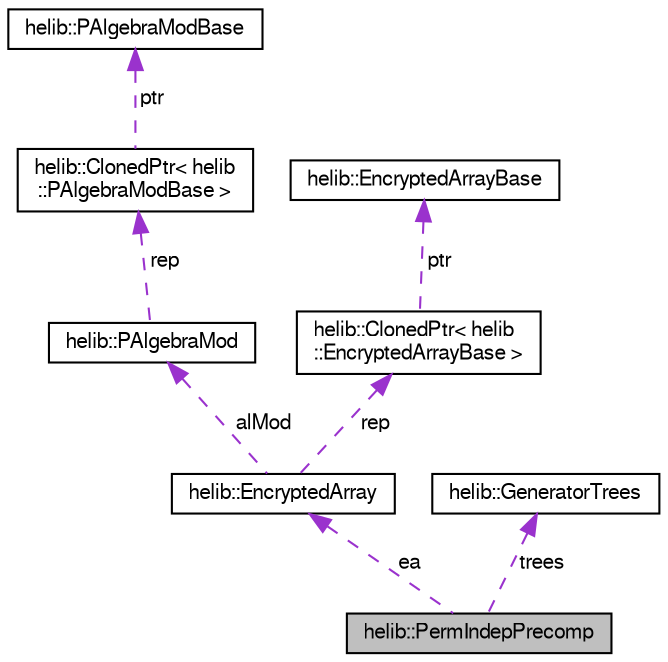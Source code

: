 digraph "helib::PermIndepPrecomp"
{
  edge [fontname="FreeSans",fontsize="10",labelfontname="FreeSans",labelfontsize="10"];
  node [fontname="FreeSans",fontsize="10",shape=record];
  Node1 [label="helib::PermIndepPrecomp",height=0.2,width=0.4,color="black", fillcolor="grey75", style="filled", fontcolor="black"];
  Node2 -> Node1 [dir="back",color="darkorchid3",fontsize="10",style="dashed",label=" ea" ];
  Node2 [label="helib::EncryptedArray",height=0.2,width=0.4,color="black", fillcolor="white", style="filled",URL="$classhelib_1_1_encrypted_array.html",tooltip="A simple wrapper for a smart pointer to an EncryptedArrayBase. This is the interface that higher-leve..."];
  Node3 -> Node2 [dir="back",color="darkorchid3",fontsize="10",style="dashed",label=" alMod" ];
  Node3 [label="helib::PAlgebraMod",height=0.2,width=0.4,color="black", fillcolor="white", style="filled",URL="$classhelib_1_1_p_algebra_mod.html",tooltip="The structure of Z[X]/(Phi_m(X), p) "];
  Node4 -> Node3 [dir="back",color="darkorchid3",fontsize="10",style="dashed",label=" rep" ];
  Node4 [label="helib::ClonedPtr\< helib\l::PAlgebraModBase \>",height=0.2,width=0.4,color="black", fillcolor="white", style="filled",URL="$classhelib_1_1_cloned_ptr.html"];
  Node5 -> Node4 [dir="back",color="darkorchid3",fontsize="10",style="dashed",label=" ptr" ];
  Node5 [label="helib::PAlgebraModBase",height=0.2,width=0.4,color="black", fillcolor="white", style="filled",URL="$classhelib_1_1_p_algebra_mod_base.html",tooltip="Virtual base class for PAlgebraMod. "];
  Node6 -> Node2 [dir="back",color="darkorchid3",fontsize="10",style="dashed",label=" rep" ];
  Node6 [label="helib::ClonedPtr\< helib\l::EncryptedArrayBase \>",height=0.2,width=0.4,color="black", fillcolor="white", style="filled",URL="$classhelib_1_1_cloned_ptr.html"];
  Node7 -> Node6 [dir="back",color="darkorchid3",fontsize="10",style="dashed",label=" ptr" ];
  Node7 [label="helib::EncryptedArrayBase",height=0.2,width=0.4,color="black", fillcolor="white", style="filled",URL="$classhelib_1_1_encrypted_array_base.html",tooltip="virtual class for data-movement operations on arrays of slots "];
  Node8 -> Node1 [dir="back",color="darkorchid3",fontsize="10",style="dashed",label=" trees" ];
  Node8 [label="helib::GeneratorTrees",height=0.2,width=0.4,color="black", fillcolor="white", style="filled",URL="$classhelib_1_1_generator_trees.html",tooltip="A std::vector of generator trees, one per generator in Zm*/(p) "];
}
